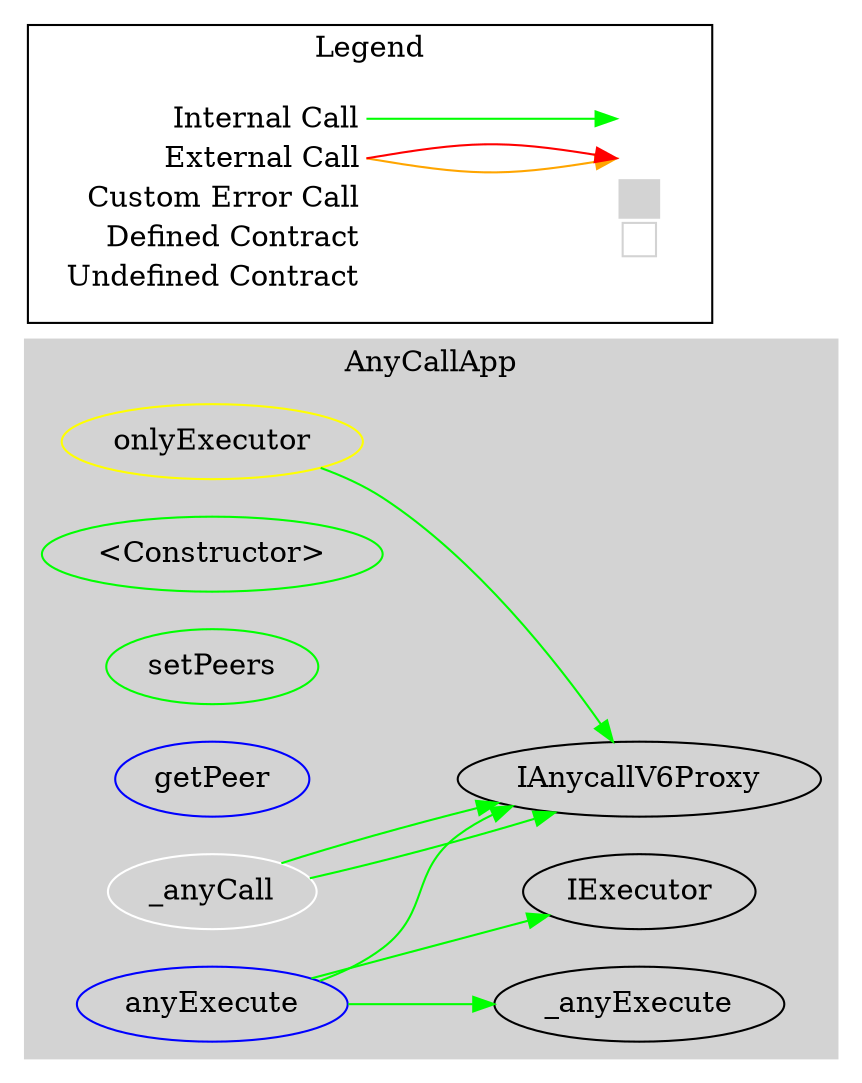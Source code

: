 digraph G {
  graph [ ratio = "auto", page = "100", compound =true ];
subgraph "clusterAnyCallApp" {
  graph [ label = "AnyCallApp", color = "lightgray", style = "filled", bgcolor = "lightgray" ];
  "AnyCallApp.onlyExecutor" [ label = "onlyExecutor", color = "yellow" ];
  "AnyCallApp.<Constructor>" [ label = "<Constructor>", color = "green" ];
  "AnyCallApp.setPeers" [ label = "setPeers", color = "green" ];
  "AnyCallApp.getPeer" [ label = "getPeer", color = "blue" ];
  "AnyCallApp._anyExecute" [ label = "_anyExecute" ];
  "AnyCallApp._anyCall" [ label = "_anyCall", color = "white" ];
  "AnyCallApp.anyExecute" [ label = "anyExecute", color = "blue" ];
  "AnyCallApp.IAnycallV6Proxy" [ label = "IAnycallV6Proxy" ];
  "AnyCallApp.IExecutor" [ label = "IExecutor" ];
}

  "AnyCallApp.onlyExecutor";
  "AnyCallApp.IAnycallV6Proxy";
  "AnyCallApp._anyCall";
  "AnyCallApp.anyExecute";
  "AnyCallApp.IExecutor";
  "AnyCallApp._anyExecute";
  "AnyCallApp.onlyExecutor" -> "AnyCallApp.IAnycallV6Proxy" [ color = "green" ];
  "AnyCallApp._anyCall" -> "AnyCallApp.IAnycallV6Proxy" [ color = "green" ];
  "AnyCallApp._anyCall" -> "AnyCallApp.IAnycallV6Proxy" [ color = "green" ];
  "AnyCallApp.anyExecute" -> "AnyCallApp.IExecutor" [ color = "green" ];
  "AnyCallApp.anyExecute" -> "AnyCallApp.IAnycallV6Proxy" [ color = "green" ];
  "AnyCallApp.anyExecute" -> "AnyCallApp._anyExecute" [ color = "green" ];


rankdir=LR
node [shape=plaintext]
subgraph cluster_01 { 
label = "Legend";
key [label=<<table border="0" cellpadding="2" cellspacing="0" cellborder="0">
  <tr><td align="right" port="i1">Internal Call</td></tr>
  <tr><td align="right" port="i2">External Call</td></tr>
  <tr><td align="right" port="i2">Custom Error Call</td></tr>
  <tr><td align="right" port="i3">Defined Contract</td></tr>
  <tr><td align="right" port="i4">Undefined Contract</td></tr>
  </table>>]
key2 [label=<<table border="0" cellpadding="2" cellspacing="0" cellborder="0">
  <tr><td port="i1">&nbsp;&nbsp;&nbsp;</td></tr>
  <tr><td port="i2">&nbsp;&nbsp;&nbsp;</td></tr>
  <tr><td port="i3" bgcolor="lightgray">&nbsp;&nbsp;&nbsp;</td></tr>
  <tr><td port="i4">
    <table border="1" cellborder="0" cellspacing="0" cellpadding="7" color="lightgray">
      <tr>
       <td></td>
      </tr>
     </table>
  </td></tr>
  </table>>]
key:i1:e -> key2:i1:w [color="green"]
key:i2:e -> key2:i2:w [color="orange"]
key:i2:e -> key2:i2:w [color="red"]
}
}

